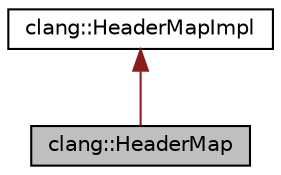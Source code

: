 digraph "clang::HeaderMap"
{
 // LATEX_PDF_SIZE
  bgcolor="transparent";
  edge [fontname="Helvetica",fontsize="10",labelfontname="Helvetica",labelfontsize="10"];
  node [fontname="Helvetica",fontsize="10",shape=record];
  Node1 [label="clang::HeaderMap",height=0.2,width=0.4,color="black", fillcolor="grey75", style="filled", fontcolor="black",tooltip="This class represents an Apple concept known as a 'header map'."];
  Node2 -> Node1 [dir="back",color="firebrick4",fontsize="10",style="solid",fontname="Helvetica"];
  Node2 [label="clang::HeaderMapImpl",height=0.2,width=0.4,color="black",URL="$classclang_1_1HeaderMapImpl.html",tooltip="Implementation for HeaderMap that doesn't depend on FileManager."];
}
